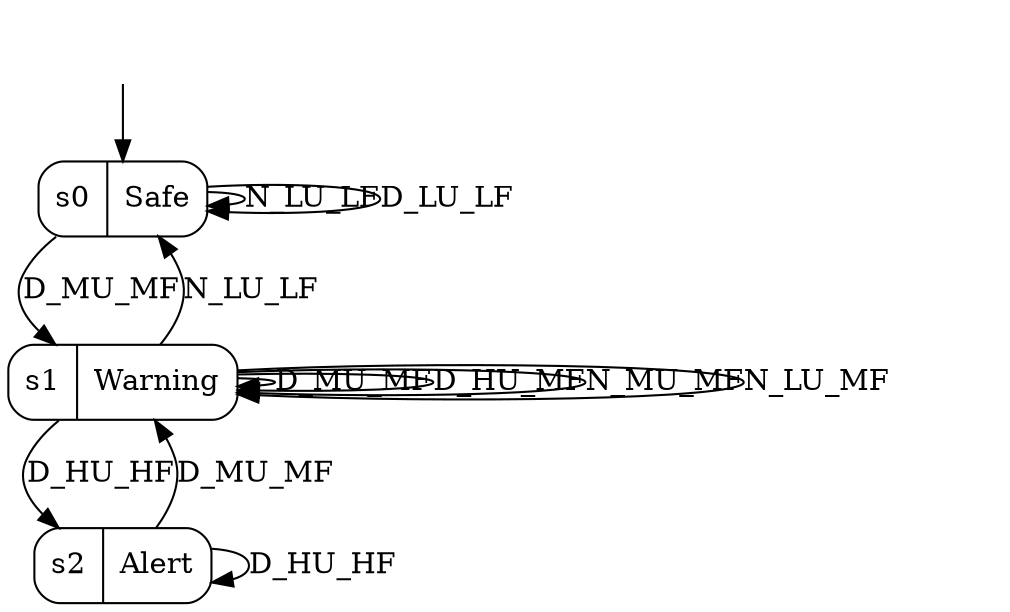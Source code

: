 digraph "Trace_Top-2" {
s0 [label="s0|Safe", shape=record, style=rounded];
s1 [label="s1|Warning", shape=record, style=rounded];
s2 [label="s2|Alert", shape=record, style=rounded];
s0 -> s0  [label="N_LU_LF"];
s0 -> s0  [label="D_LU_LF"];
s0 -> s1  [label="D_MU_MF"];
s1 -> s1  [label="D_MU_MF"];
s1 -> s1  [label="D_HU_MF"];
s1 -> s2  [label="D_HU_HF"];
s1 -> s1  [label="N_MU_MF"];
s1 -> s1  [label="N_LU_MF"];
s1 -> s0  [label="N_LU_LF"];
s2 -> s2  [label="D_HU_HF"];
s2 -> s1  [label="D_MU_MF"];
__start0 [label="", shape=none];
__start0 -> s0  [label=""];
}

